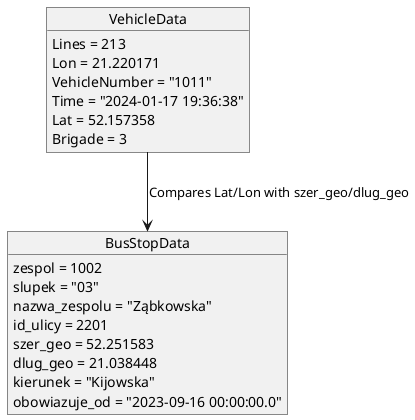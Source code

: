 @startuml


object VehicleData {
  Lines = 213
  Lon = 21.220171
  VehicleNumber = "1011"
  Time = "2024-01-17 19:36:38"
  Lat = 52.157358
  Brigade = 3
}

object BusStopData {
  zespol = 1002
  slupek = "03"
  nazwa_zespolu = "Ząbkowska"
  id_ulicy = 2201
  szer_geo = 52.251583
  dlug_geo = 21.038448
  kierunek = "Kijowska"
  obowiazuje_od = "2023-09-16 00:00:00.0"
}


VehicleData --> BusStopData : "Compares Lat/Lon with szer_geo/dlug_geo"

@enduml
